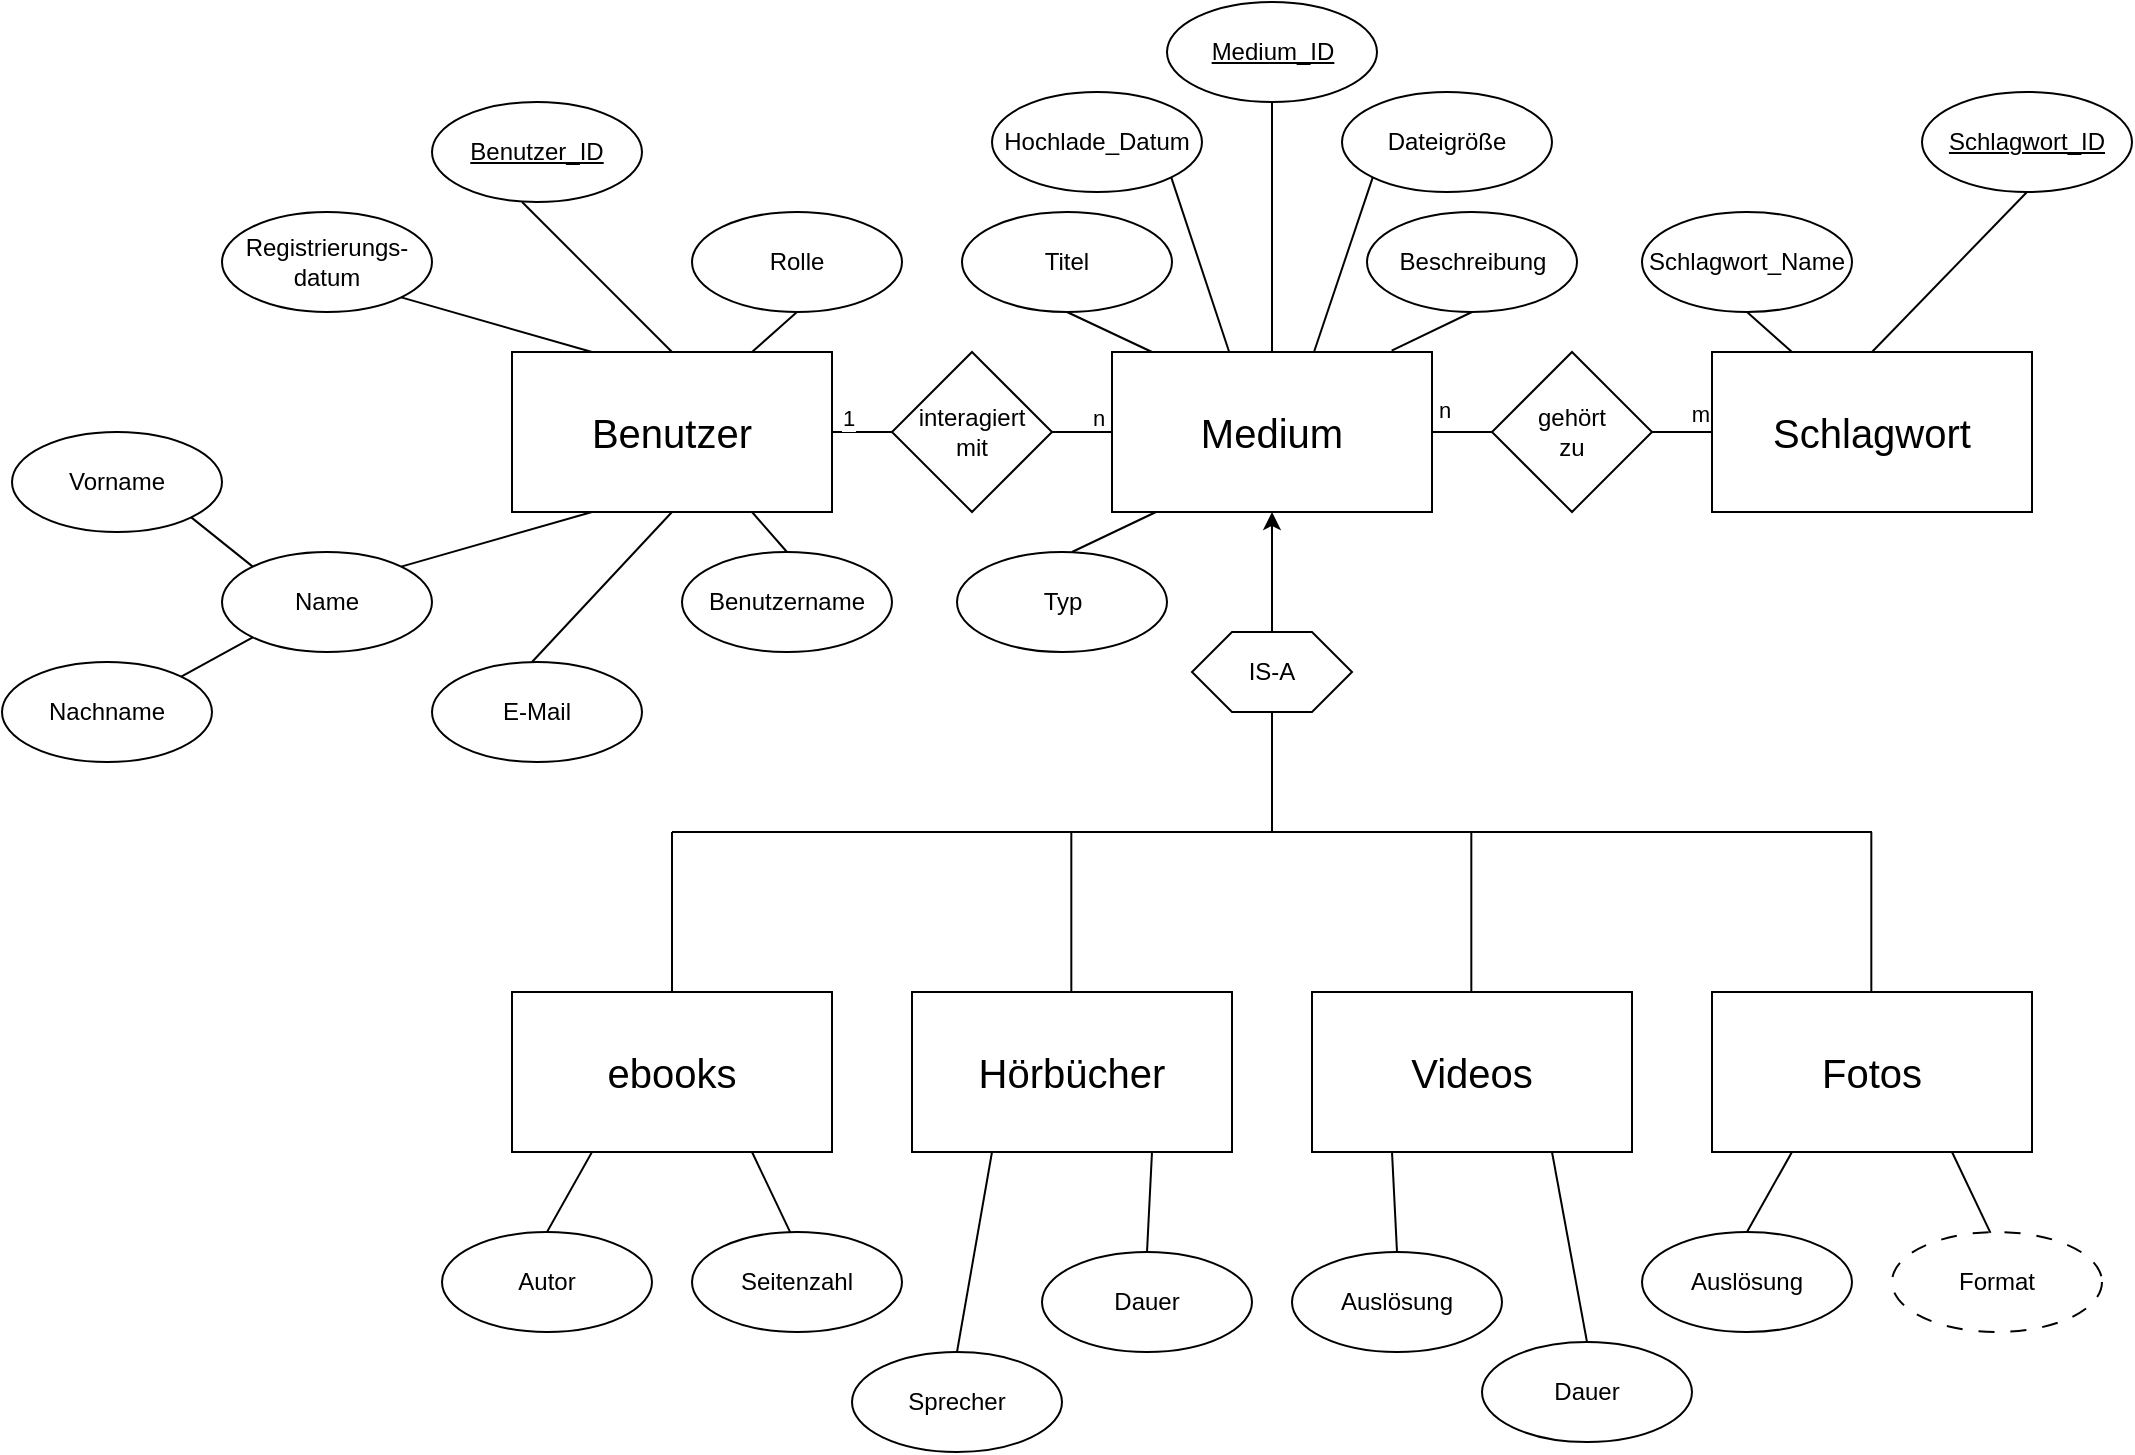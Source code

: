 <mxfile version="24.7.7">
  <diagram id="R2lEEEUBdFMjLlhIrx00" name="Page-1">
    <mxGraphModel dx="2887" dy="1119" grid="1" gridSize="5" guides="1" tooltips="1" connect="1" arrows="1" fold="1" page="1" pageScale="1" pageWidth="850" pageHeight="1100" math="0" shadow="0" extFonts="Permanent Marker^https://fonts.googleapis.com/css?family=Permanent+Marker">
      <root>
        <mxCell id="0" />
        <mxCell id="1" parent="0" />
        <mxCell id="lK1wHHD9UDWwdaMTe6ev-1" value="&lt;font style=&quot;font-size: 20px;&quot;&gt;Benutzer&lt;/font&gt;" style="rounded=0;whiteSpace=wrap;html=1;" parent="1" vertex="1">
          <mxGeometry x="40" y="280" width="160" height="80" as="geometry" />
        </mxCell>
        <mxCell id="lK1wHHD9UDWwdaMTe6ev-2" value="&lt;span style=&quot;font-size: 20px;&quot;&gt;ebooks&lt;/span&gt;" style="rounded=0;whiteSpace=wrap;html=1;" parent="1" vertex="1">
          <mxGeometry x="40" y="600" width="160" height="80" as="geometry" />
        </mxCell>
        <mxCell id="lK1wHHD9UDWwdaMTe6ev-3" value="&lt;span style=&quot;font-size: 20px;&quot;&gt;Hörbücher&lt;/span&gt;" style="rounded=0;whiteSpace=wrap;html=1;" parent="1" vertex="1">
          <mxGeometry x="240" y="600" width="160" height="80" as="geometry" />
        </mxCell>
        <mxCell id="lK1wHHD9UDWwdaMTe6ev-4" value="&lt;span style=&quot;font-size: 20px;&quot;&gt;Fotos&lt;/span&gt;" style="rounded=0;whiteSpace=wrap;html=1;" parent="1" vertex="1">
          <mxGeometry x="640" y="600" width="160" height="80" as="geometry" />
        </mxCell>
        <mxCell id="lK1wHHD9UDWwdaMTe6ev-5" value="&lt;span style=&quot;font-size: 20px;&quot;&gt;Videos&lt;/span&gt;" style="rounded=0;whiteSpace=wrap;html=1;" parent="1" vertex="1">
          <mxGeometry x="440" y="600" width="160" height="80" as="geometry" />
        </mxCell>
        <mxCell id="lK1wHHD9UDWwdaMTe6ev-8" value="interagiert&lt;br&gt;mit" style="rhombus;whiteSpace=wrap;html=1;" parent="1" vertex="1">
          <mxGeometry x="230" y="280" width="80" height="80" as="geometry" />
        </mxCell>
        <mxCell id="lK1wHHD9UDWwdaMTe6ev-11" value="&lt;span style=&quot;font-size: 20px;&quot;&gt;Medium&lt;/span&gt;" style="rounded=0;whiteSpace=wrap;html=1;" parent="1" vertex="1">
          <mxGeometry x="340" y="280" width="160" height="80" as="geometry" />
        </mxCell>
        <mxCell id="lK1wHHD9UDWwdaMTe6ev-13" value="&lt;span style=&quot;font-size: 20px;&quot;&gt;Schlagwort&lt;/span&gt;" style="rounded=0;whiteSpace=wrap;html=1;" parent="1" vertex="1">
          <mxGeometry x="640" y="280" width="160" height="80" as="geometry" />
        </mxCell>
        <mxCell id="lK1wHHD9UDWwdaMTe6ev-14" value="gehört&lt;br&gt;zu" style="rhombus;whiteSpace=wrap;html=1;" parent="1" vertex="1">
          <mxGeometry x="530" y="280" width="80" height="80" as="geometry" />
        </mxCell>
        <mxCell id="lK1wHHD9UDWwdaMTe6ev-20" value="" style="endArrow=none;html=1;rounded=0;exitX=0.5;exitY=0;exitDx=0;exitDy=0;" parent="1" source="lK1wHHD9UDWwdaMTe6ev-2" edge="1">
          <mxGeometry width="50" height="50" relative="1" as="geometry">
            <mxPoint x="460" y="500" as="sourcePoint" />
            <mxPoint x="120" y="520" as="targetPoint" />
          </mxGeometry>
        </mxCell>
        <mxCell id="lK1wHHD9UDWwdaMTe6ev-22" value="" style="endArrow=none;html=1;rounded=0;exitX=0.5;exitY=0;exitDx=0;exitDy=0;" parent="1" edge="1">
          <mxGeometry width="50" height="50" relative="1" as="geometry">
            <mxPoint x="319.66" y="600" as="sourcePoint" />
            <mxPoint x="319.66" y="520" as="targetPoint" />
          </mxGeometry>
        </mxCell>
        <mxCell id="lK1wHHD9UDWwdaMTe6ev-24" value="" style="endArrow=none;html=1;rounded=0;exitX=0.5;exitY=0;exitDx=0;exitDy=0;" parent="1" edge="1">
          <mxGeometry width="50" height="50" relative="1" as="geometry">
            <mxPoint x="519.66" y="600" as="sourcePoint" />
            <mxPoint x="519.66" y="520" as="targetPoint" />
          </mxGeometry>
        </mxCell>
        <mxCell id="lK1wHHD9UDWwdaMTe6ev-26" value="" style="endArrow=none;html=1;rounded=0;exitX=0.5;exitY=0;exitDx=0;exitDy=0;" parent="1" edge="1">
          <mxGeometry width="50" height="50" relative="1" as="geometry">
            <mxPoint x="719.66" y="600" as="sourcePoint" />
            <mxPoint x="719.66" y="520" as="targetPoint" />
          </mxGeometry>
        </mxCell>
        <mxCell id="lK1wHHD9UDWwdaMTe6ev-33" value="" style="endArrow=none;html=1;rounded=0;exitX=1;exitY=0.5;exitDx=0;exitDy=0;entryX=0;entryY=0.5;entryDx=0;entryDy=0;" parent="1" source="lK1wHHD9UDWwdaMTe6ev-1" target="lK1wHHD9UDWwdaMTe6ev-8" edge="1">
          <mxGeometry width="50" height="50" relative="1" as="geometry">
            <mxPoint x="460" y="500" as="sourcePoint" />
            <mxPoint x="510" y="450" as="targetPoint" />
          </mxGeometry>
        </mxCell>
        <mxCell id="lK1wHHD9UDWwdaMTe6ev-34" value="n" style="edgeLabel;html=1;align=center;verticalAlign=middle;resizable=0;points=[];" parent="1" vertex="1" connectable="0">
          <mxGeometry x="245" y="605.002" as="geometry">
            <mxPoint x="88" y="-292" as="offset" />
          </mxGeometry>
        </mxCell>
        <mxCell id="lK1wHHD9UDWwdaMTe6ev-35" value="" style="endArrow=none;html=1;rounded=0;exitX=1;exitY=0.5;exitDx=0;exitDy=0;entryX=0;entryY=0.5;entryDx=0;entryDy=0;" parent="1" source="lK1wHHD9UDWwdaMTe6ev-8" target="lK1wHHD9UDWwdaMTe6ev-11" edge="1">
          <mxGeometry width="50" height="50" relative="1" as="geometry">
            <mxPoint x="460" y="500" as="sourcePoint" />
            <mxPoint x="510" y="450" as="targetPoint" />
          </mxGeometry>
        </mxCell>
        <mxCell id="lK1wHHD9UDWwdaMTe6ev-36" value="1" style="edgeLabel;html=1;align=center;verticalAlign=middle;resizable=0;points=[];" parent="1" vertex="1" connectable="0">
          <mxGeometry x="120" y="605.002" as="geometry">
            <mxPoint x="88" y="-292" as="offset" />
          </mxGeometry>
        </mxCell>
        <mxCell id="lK1wHHD9UDWwdaMTe6ev-37" value="" style="endArrow=none;html=1;rounded=0;exitX=1;exitY=0.5;exitDx=0;exitDy=0;entryX=0;entryY=0.5;entryDx=0;entryDy=0;" parent="1" source="lK1wHHD9UDWwdaMTe6ev-11" target="lK1wHHD9UDWwdaMTe6ev-14" edge="1">
          <mxGeometry width="50" height="50" relative="1" as="geometry">
            <mxPoint x="460" y="495" as="sourcePoint" />
            <mxPoint x="510" y="445" as="targetPoint" />
          </mxGeometry>
        </mxCell>
        <mxCell id="lK1wHHD9UDWwdaMTe6ev-38" value="n" style="edgeLabel;html=1;align=center;verticalAlign=middle;resizable=0;points=[];" parent="1" vertex="1" connectable="0">
          <mxGeometry x="325" y="435.002" as="geometry">
            <mxPoint x="181" y="-126" as="offset" />
          </mxGeometry>
        </mxCell>
        <mxCell id="lK1wHHD9UDWwdaMTe6ev-39" value="m" style="edgeLabel;html=1;align=center;verticalAlign=middle;resizable=0;points=[];" parent="1" vertex="1" connectable="0">
          <mxGeometry x="135" y="620.002" as="geometry">
            <mxPoint x="499" y="-309" as="offset" />
          </mxGeometry>
        </mxCell>
        <mxCell id="lK1wHHD9UDWwdaMTe6ev-42" value="" style="endArrow=none;html=1;rounded=0;exitX=1;exitY=0.5;exitDx=0;exitDy=0;entryX=0;entryY=0.5;entryDx=0;entryDy=0;" parent="1" source="lK1wHHD9UDWwdaMTe6ev-14" target="lK1wHHD9UDWwdaMTe6ev-13" edge="1">
          <mxGeometry width="50" height="50" relative="1" as="geometry">
            <mxPoint x="460" y="495" as="sourcePoint" />
            <mxPoint x="510" y="445" as="targetPoint" />
          </mxGeometry>
        </mxCell>
        <mxCell id="lK1wHHD9UDWwdaMTe6ev-43" value="IS-A" style="shape=hexagon;perimeter=hexagonPerimeter2;whiteSpace=wrap;html=1;fixedSize=1;" parent="1" vertex="1">
          <mxGeometry x="380" y="420" width="80" height="40" as="geometry" />
        </mxCell>
        <mxCell id="lK1wHHD9UDWwdaMTe6ev-51" value="" style="endArrow=none;html=1;rounded=0;" parent="1" edge="1">
          <mxGeometry width="50" height="50" relative="1" as="geometry">
            <mxPoint x="120" y="520" as="sourcePoint" />
            <mxPoint x="720" y="520" as="targetPoint" />
          </mxGeometry>
        </mxCell>
        <mxCell id="lK1wHHD9UDWwdaMTe6ev-52" value="" style="endArrow=none;html=1;rounded=0;entryX=0.5;entryY=1;entryDx=0;entryDy=0;" parent="1" target="lK1wHHD9UDWwdaMTe6ev-43" edge="1">
          <mxGeometry width="50" height="50" relative="1" as="geometry">
            <mxPoint x="420" y="520" as="sourcePoint" />
            <mxPoint x="510" y="445" as="targetPoint" />
          </mxGeometry>
        </mxCell>
        <mxCell id="lK1wHHD9UDWwdaMTe6ev-53" value="" style="endArrow=classic;html=1;rounded=0;entryX=0.5;entryY=1;entryDx=0;entryDy=0;exitX=0.5;exitY=0;exitDx=0;exitDy=0;endFill=1;" parent="1" source="lK1wHHD9UDWwdaMTe6ev-43" target="lK1wHHD9UDWwdaMTe6ev-11" edge="1">
          <mxGeometry width="50" height="50" relative="1" as="geometry">
            <mxPoint x="425" y="525" as="sourcePoint" />
            <mxPoint x="425" y="465" as="targetPoint" />
          </mxGeometry>
        </mxCell>
        <mxCell id="lK1wHHD9UDWwdaMTe6ev-54" value="Titel" style="ellipse;whiteSpace=wrap;html=1;" parent="1" vertex="1">
          <mxGeometry x="265" y="210" width="105" height="50" as="geometry" />
        </mxCell>
        <mxCell id="lK1wHHD9UDWwdaMTe6ev-56" value="Hochlade_Datum" style="ellipse;whiteSpace=wrap;html=1;" parent="1" vertex="1">
          <mxGeometry x="280" y="150" width="105" height="50" as="geometry" />
        </mxCell>
        <mxCell id="lK1wHHD9UDWwdaMTe6ev-57" value="Beschreibung" style="ellipse;whiteSpace=wrap;html=1;" parent="1" vertex="1">
          <mxGeometry x="467.5" y="210" width="105" height="50" as="geometry" />
        </mxCell>
        <mxCell id="lK1wHHD9UDWwdaMTe6ev-58" value="Dateigröße" style="ellipse;whiteSpace=wrap;html=1;" parent="1" vertex="1">
          <mxGeometry x="455" y="150" width="105" height="50" as="geometry" />
        </mxCell>
        <mxCell id="lK1wHHD9UDWwdaMTe6ev-61" value="" style="endArrow=none;html=1;rounded=0;entryX=0.5;entryY=1;entryDx=0;entryDy=0;exitX=0.874;exitY=-0.009;exitDx=0;exitDy=0;exitPerimeter=0;" parent="1" source="lK1wHHD9UDWwdaMTe6ev-11" target="lK1wHHD9UDWwdaMTe6ev-57" edge="1">
          <mxGeometry width="50" height="50" relative="1" as="geometry">
            <mxPoint x="455" y="310" as="sourcePoint" />
            <mxPoint x="505" y="260" as="targetPoint" />
          </mxGeometry>
        </mxCell>
        <mxCell id="lK1wHHD9UDWwdaMTe6ev-62" value="" style="endArrow=none;html=1;rounded=0;entryX=0.5;entryY=1;entryDx=0;entryDy=0;" parent="1" target="lK1wHHD9UDWwdaMTe6ev-54" edge="1">
          <mxGeometry width="50" height="50" relative="1" as="geometry">
            <mxPoint x="360" y="280" as="sourcePoint" />
            <mxPoint x="400" y="250" as="targetPoint" />
          </mxGeometry>
        </mxCell>
        <mxCell id="lK1wHHD9UDWwdaMTe6ev-63" value="" style="endArrow=none;html=1;rounded=0;entryX=0;entryY=1;entryDx=0;entryDy=0;" parent="1" target="lK1wHHD9UDWwdaMTe6ev-58" edge="1">
          <mxGeometry width="50" height="50" relative="1" as="geometry">
            <mxPoint x="441" y="280" as="sourcePoint" />
            <mxPoint x="445" y="205" as="targetPoint" />
          </mxGeometry>
        </mxCell>
        <mxCell id="lK1wHHD9UDWwdaMTe6ev-64" value="" style="endArrow=none;html=1;rounded=0;exitX=0.367;exitY=0.005;exitDx=0;exitDy=0;exitPerimeter=0;entryX=1;entryY=1;entryDx=0;entryDy=0;" parent="1" source="lK1wHHD9UDWwdaMTe6ev-11" target="lK1wHHD9UDWwdaMTe6ev-56" edge="1">
          <mxGeometry width="50" height="50" relative="1" as="geometry">
            <mxPoint x="455" y="310" as="sourcePoint" />
            <mxPoint x="505" y="260" as="targetPoint" />
          </mxGeometry>
        </mxCell>
        <mxCell id="lK1wHHD9UDWwdaMTe6ev-68" value="Autor" style="ellipse;whiteSpace=wrap;html=1;" parent="1" vertex="1">
          <mxGeometry x="5" y="720" width="105" height="50" as="geometry" />
        </mxCell>
        <mxCell id="lK1wHHD9UDWwdaMTe6ev-69" value="Seitenzahl" style="ellipse;whiteSpace=wrap;html=1;" parent="1" vertex="1">
          <mxGeometry x="130" y="720" width="105" height="50" as="geometry" />
        </mxCell>
        <mxCell id="lK1wHHD9UDWwdaMTe6ev-70" value="" style="endArrow=none;html=1;rounded=0;exitX=0.5;exitY=0;exitDx=0;exitDy=0;entryX=0.25;entryY=1;entryDx=0;entryDy=0;" parent="1" source="lK1wHHD9UDWwdaMTe6ev-68" target="lK1wHHD9UDWwdaMTe6ev-2" edge="1">
          <mxGeometry width="50" height="50" relative="1" as="geometry">
            <mxPoint x="260" y="790" as="sourcePoint" />
            <mxPoint x="310" y="740" as="targetPoint" />
          </mxGeometry>
        </mxCell>
        <mxCell id="lK1wHHD9UDWwdaMTe6ev-71" value="" style="endArrow=none;html=1;rounded=0;exitX=0.469;exitY=0.009;exitDx=0;exitDy=0;exitPerimeter=0;entryX=0.75;entryY=1;entryDx=0;entryDy=0;" parent="1" source="lK1wHHD9UDWwdaMTe6ev-69" target="lK1wHHD9UDWwdaMTe6ev-2" edge="1">
          <mxGeometry width="50" height="50" relative="1" as="geometry">
            <mxPoint x="260" y="790" as="sourcePoint" />
            <mxPoint x="310" y="740" as="targetPoint" />
          </mxGeometry>
        </mxCell>
        <mxCell id="lK1wHHD9UDWwdaMTe6ev-72" value="Dauer" style="ellipse;whiteSpace=wrap;html=1;" parent="1" vertex="1">
          <mxGeometry x="305" y="730" width="105" height="50" as="geometry" />
        </mxCell>
        <mxCell id="lK1wHHD9UDWwdaMTe6ev-73" value="Sprecher" style="ellipse;whiteSpace=wrap;html=1;" parent="1" vertex="1">
          <mxGeometry x="210" y="780" width="105" height="50" as="geometry" />
        </mxCell>
        <mxCell id="lK1wHHD9UDWwdaMTe6ev-74" value="" style="endArrow=none;html=1;rounded=0;exitX=0.5;exitY=0;exitDx=0;exitDy=0;entryX=0.25;entryY=1;entryDx=0;entryDy=0;" parent="1" source="lK1wHHD9UDWwdaMTe6ev-73" target="lK1wHHD9UDWwdaMTe6ev-3" edge="1">
          <mxGeometry width="50" height="50" relative="1" as="geometry">
            <mxPoint x="260" y="790" as="sourcePoint" />
            <mxPoint x="310" y="740" as="targetPoint" />
          </mxGeometry>
        </mxCell>
        <mxCell id="lK1wHHD9UDWwdaMTe6ev-77" value="" style="endArrow=none;html=1;rounded=0;entryX=0.5;entryY=0;entryDx=0;entryDy=0;exitX=0.75;exitY=1;exitDx=0;exitDy=0;" parent="1" source="lK1wHHD9UDWwdaMTe6ev-3" target="lK1wHHD9UDWwdaMTe6ev-72" edge="1">
          <mxGeometry width="50" height="50" relative="1" as="geometry">
            <mxPoint x="260" y="790" as="sourcePoint" />
            <mxPoint x="310" y="740" as="targetPoint" />
          </mxGeometry>
        </mxCell>
        <mxCell id="lK1wHHD9UDWwdaMTe6ev-78" value="Auslösung" style="ellipse;whiteSpace=wrap;html=1;" parent="1" vertex="1">
          <mxGeometry x="430" y="730" width="105" height="50" as="geometry" />
        </mxCell>
        <mxCell id="lK1wHHD9UDWwdaMTe6ev-79" value="" style="endArrow=none;html=1;rounded=0;entryX=0.25;entryY=1;entryDx=0;entryDy=0;entryPerimeter=0;exitX=0.5;exitY=0;exitDx=0;exitDy=0;" parent="1" source="lK1wHHD9UDWwdaMTe6ev-78" target="lK1wHHD9UDWwdaMTe6ev-5" edge="1">
          <mxGeometry width="50" height="50" relative="1" as="geometry">
            <mxPoint x="260" y="790" as="sourcePoint" />
            <mxPoint x="310" y="740" as="targetPoint" />
          </mxGeometry>
        </mxCell>
        <mxCell id="lK1wHHD9UDWwdaMTe6ev-80" value="Dauer" style="ellipse;whiteSpace=wrap;html=1;" parent="1" vertex="1">
          <mxGeometry x="525" y="775" width="105" height="50" as="geometry" />
        </mxCell>
        <mxCell id="lK1wHHD9UDWwdaMTe6ev-81" value="" style="endArrow=none;html=1;rounded=0;exitX=0.5;exitY=0;exitDx=0;exitDy=0;entryX=0.75;entryY=1;entryDx=0;entryDy=0;" parent="1" source="lK1wHHD9UDWwdaMTe6ev-80" target="lK1wHHD9UDWwdaMTe6ev-5" edge="1">
          <mxGeometry width="50" height="50" relative="1" as="geometry">
            <mxPoint x="260" y="790" as="sourcePoint" />
            <mxPoint x="310" y="740" as="targetPoint" />
          </mxGeometry>
        </mxCell>
        <mxCell id="lK1wHHD9UDWwdaMTe6ev-82" value="Auslösung" style="ellipse;whiteSpace=wrap;html=1;" parent="1" vertex="1">
          <mxGeometry x="605" y="720" width="105" height="50" as="geometry" />
        </mxCell>
        <mxCell id="lK1wHHD9UDWwdaMTe6ev-83" value="Format" style="ellipse;whiteSpace=wrap;html=1;dashed=1;dashPattern=8 8;" parent="1" vertex="1">
          <mxGeometry x="730" y="720" width="105" height="50" as="geometry" />
        </mxCell>
        <mxCell id="lK1wHHD9UDWwdaMTe6ev-84" value="" style="endArrow=none;html=1;rounded=0;exitX=0.5;exitY=0;exitDx=0;exitDy=0;entryX=0.25;entryY=1;entryDx=0;entryDy=0;" parent="1" source="lK1wHHD9UDWwdaMTe6ev-82" edge="1">
          <mxGeometry width="50" height="50" relative="1" as="geometry">
            <mxPoint x="860" y="790" as="sourcePoint" />
            <mxPoint x="680" y="680" as="targetPoint" />
          </mxGeometry>
        </mxCell>
        <mxCell id="lK1wHHD9UDWwdaMTe6ev-85" value="" style="endArrow=none;html=1;rounded=0;exitX=0.469;exitY=0.009;exitDx=0;exitDy=0;exitPerimeter=0;entryX=0.75;entryY=1;entryDx=0;entryDy=0;" parent="1" source="lK1wHHD9UDWwdaMTe6ev-83" edge="1">
          <mxGeometry width="50" height="50" relative="1" as="geometry">
            <mxPoint x="860" y="790" as="sourcePoint" />
            <mxPoint x="760" y="680" as="targetPoint" />
          </mxGeometry>
        </mxCell>
        <mxCell id="lK1wHHD9UDWwdaMTe6ev-86" value="&lt;u&gt;Medium_ID&lt;/u&gt;" style="ellipse;whiteSpace=wrap;html=1;" parent="1" vertex="1">
          <mxGeometry x="367.5" y="105" width="105" height="50" as="geometry" />
        </mxCell>
        <mxCell id="lK1wHHD9UDWwdaMTe6ev-87" value="" style="endArrow=none;html=1;rounded=0;entryX=0.5;entryY=1;entryDx=0;entryDy=0;" parent="1" target="lK1wHHD9UDWwdaMTe6ev-86" edge="1">
          <mxGeometry width="50" height="50" relative="1" as="geometry">
            <mxPoint x="420" y="280" as="sourcePoint" />
            <mxPoint x="615" y="215" as="targetPoint" />
          </mxGeometry>
        </mxCell>
        <mxCell id="lK1wHHD9UDWwdaMTe6ev-88" value="&lt;u&gt;Schlagwort_ID&lt;/u&gt;" style="ellipse;whiteSpace=wrap;html=1;" parent="1" vertex="1">
          <mxGeometry x="745" y="150" width="105" height="50" as="geometry" />
        </mxCell>
        <mxCell id="lK1wHHD9UDWwdaMTe6ev-89" value="Schlagwort_Name" style="ellipse;whiteSpace=wrap;html=1;" parent="1" vertex="1">
          <mxGeometry x="605" y="210" width="105" height="50" as="geometry" />
        </mxCell>
        <mxCell id="lK1wHHD9UDWwdaMTe6ev-90" value="" style="endArrow=none;html=1;rounded=0;exitX=0.5;exitY=1;exitDx=0;exitDy=0;entryX=0.25;entryY=0;entryDx=0;entryDy=0;" parent="1" source="lK1wHHD9UDWwdaMTe6ev-89" target="lK1wHHD9UDWwdaMTe6ev-13" edge="1">
          <mxGeometry width="50" height="50" relative="1" as="geometry">
            <mxPoint x="560" y="260" as="sourcePoint" />
            <mxPoint x="610" y="210" as="targetPoint" />
          </mxGeometry>
        </mxCell>
        <mxCell id="lK1wHHD9UDWwdaMTe6ev-92" value="" style="endArrow=none;html=1;rounded=0;exitX=0.5;exitY=1;exitDx=0;exitDy=0;entryX=0.5;entryY=0;entryDx=0;entryDy=0;" parent="1" source="lK1wHHD9UDWwdaMTe6ev-88" target="lK1wHHD9UDWwdaMTe6ev-13" edge="1">
          <mxGeometry width="50" height="50" relative="1" as="geometry">
            <mxPoint x="560" y="260" as="sourcePoint" />
            <mxPoint x="610" y="210" as="targetPoint" />
          </mxGeometry>
        </mxCell>
        <mxCell id="lK1wHHD9UDWwdaMTe6ev-93" value="&lt;u&gt;Benutzer_ID&lt;/u&gt;" style="ellipse;whiteSpace=wrap;html=1;" parent="1" vertex="1">
          <mxGeometry y="155" width="105" height="50" as="geometry" />
        </mxCell>
        <mxCell id="lK1wHHD9UDWwdaMTe6ev-94" value="Rolle" style="ellipse;whiteSpace=wrap;html=1;" parent="1" vertex="1">
          <mxGeometry x="130" y="210" width="105" height="50" as="geometry" />
        </mxCell>
        <mxCell id="lK1wHHD9UDWwdaMTe6ev-95" value="" style="endArrow=none;html=1;rounded=0;exitX=0.429;exitY=1;exitDx=0;exitDy=0;exitPerimeter=0;entryX=0.5;entryY=0;entryDx=0;entryDy=0;" parent="1" source="lK1wHHD9UDWwdaMTe6ev-93" target="lK1wHHD9UDWwdaMTe6ev-1" edge="1">
          <mxGeometry width="50" height="50" relative="1" as="geometry">
            <mxPoint x="560" y="395" as="sourcePoint" />
            <mxPoint x="610" y="345" as="targetPoint" />
          </mxGeometry>
        </mxCell>
        <mxCell id="lK1wHHD9UDWwdaMTe6ev-96" value="" style="endArrow=none;html=1;rounded=0;entryX=0.5;entryY=1;entryDx=0;entryDy=0;exitX=0.75;exitY=0;exitDx=0;exitDy=0;" parent="1" source="lK1wHHD9UDWwdaMTe6ev-1" target="lK1wHHD9UDWwdaMTe6ev-94" edge="1">
          <mxGeometry width="50" height="50" relative="1" as="geometry">
            <mxPoint x="395" y="310" as="sourcePoint" />
            <mxPoint x="445" y="260" as="targetPoint" />
          </mxGeometry>
        </mxCell>
        <mxCell id="lK1wHHD9UDWwdaMTe6ev-97" value="Benutzername" style="ellipse;whiteSpace=wrap;html=1;" parent="1" vertex="1">
          <mxGeometry x="125" y="380" width="105" height="50" as="geometry" />
        </mxCell>
        <mxCell id="lK1wHHD9UDWwdaMTe6ev-98" value="" style="endArrow=none;html=1;rounded=0;entryX=0.5;entryY=0;entryDx=0;entryDy=0;exitX=0.75;exitY=1;exitDx=0;exitDy=0;" parent="1" source="lK1wHHD9UDWwdaMTe6ev-1" target="lK1wHHD9UDWwdaMTe6ev-97" edge="1">
          <mxGeometry width="50" height="50" relative="1" as="geometry">
            <mxPoint x="230" y="310" as="sourcePoint" />
            <mxPoint x="280" y="260" as="targetPoint" />
          </mxGeometry>
        </mxCell>
        <mxCell id="lK1wHHD9UDWwdaMTe6ev-99" value="E-Mail" style="ellipse;whiteSpace=wrap;html=1;" parent="1" vertex="1">
          <mxGeometry y="435" width="105" height="50" as="geometry" />
        </mxCell>
        <mxCell id="lK1wHHD9UDWwdaMTe6ev-100" value="" style="endArrow=none;html=1;rounded=0;entryX=0.5;entryY=1;entryDx=0;entryDy=0;" parent="1" target="lK1wHHD9UDWwdaMTe6ev-1" edge="1">
          <mxGeometry width="50" height="50" relative="1" as="geometry">
            <mxPoint x="50" y="435" as="sourcePoint" />
            <mxPoint x="110" y="370" as="targetPoint" />
          </mxGeometry>
        </mxCell>
        <mxCell id="lK1wHHD9UDWwdaMTe6ev-101" value="Name" style="ellipse;whiteSpace=wrap;html=1;" parent="1" vertex="1">
          <mxGeometry x="-105" y="380" width="105" height="50" as="geometry" />
        </mxCell>
        <mxCell id="lK1wHHD9UDWwdaMTe6ev-102" value="Registrierungs-&lt;br&gt;datum" style="ellipse;whiteSpace=wrap;html=1;" parent="1" vertex="1">
          <mxGeometry x="-105" y="210" width="105" height="50" as="geometry" />
        </mxCell>
        <mxCell id="lK1wHHD9UDWwdaMTe6ev-103" value="" style="endArrow=none;html=1;rounded=0;entryX=1;entryY=1;entryDx=0;entryDy=0;exitX=0.25;exitY=0;exitDx=0;exitDy=0;" parent="1" source="lK1wHHD9UDWwdaMTe6ev-1" target="lK1wHHD9UDWwdaMTe6ev-102" edge="1">
          <mxGeometry width="50" height="50" relative="1" as="geometry">
            <mxPoint x="230" y="310" as="sourcePoint" />
            <mxPoint x="280" y="260" as="targetPoint" />
          </mxGeometry>
        </mxCell>
        <mxCell id="lK1wHHD9UDWwdaMTe6ev-104" value="" style="endArrow=none;html=1;rounded=0;exitX=0.25;exitY=1;exitDx=0;exitDy=0;entryX=1;entryY=0;entryDx=0;entryDy=0;" parent="1" source="lK1wHHD9UDWwdaMTe6ev-1" target="lK1wHHD9UDWwdaMTe6ev-101" edge="1">
          <mxGeometry width="50" height="50" relative="1" as="geometry">
            <mxPoint x="230" y="310" as="sourcePoint" />
            <mxPoint x="280" y="260" as="targetPoint" />
          </mxGeometry>
        </mxCell>
        <mxCell id="lK1wHHD9UDWwdaMTe6ev-105" value="Vorname" style="ellipse;whiteSpace=wrap;html=1;" parent="1" vertex="1">
          <mxGeometry x="-210" y="320" width="105" height="50" as="geometry" />
        </mxCell>
        <mxCell id="lK1wHHD9UDWwdaMTe6ev-106" value="Nachname" style="ellipse;whiteSpace=wrap;html=1;" parent="1" vertex="1">
          <mxGeometry x="-215" y="435" width="105" height="50" as="geometry" />
        </mxCell>
        <mxCell id="lK1wHHD9UDWwdaMTe6ev-107" value="" style="endArrow=none;html=1;rounded=0;exitX=0;exitY=0;exitDx=0;exitDy=0;entryX=1;entryY=1;entryDx=0;entryDy=0;" parent="1" source="lK1wHHD9UDWwdaMTe6ev-101" target="lK1wHHD9UDWwdaMTe6ev-105" edge="1">
          <mxGeometry width="50" height="50" relative="1" as="geometry">
            <mxPoint x="230" y="305" as="sourcePoint" />
            <mxPoint x="280" y="255" as="targetPoint" />
          </mxGeometry>
        </mxCell>
        <mxCell id="lK1wHHD9UDWwdaMTe6ev-108" value="" style="endArrow=none;html=1;rounded=0;exitX=0;exitY=1;exitDx=0;exitDy=0;entryX=1;entryY=0;entryDx=0;entryDy=0;" parent="1" source="lK1wHHD9UDWwdaMTe6ev-101" target="lK1wHHD9UDWwdaMTe6ev-106" edge="1">
          <mxGeometry width="50" height="50" relative="1" as="geometry">
            <mxPoint x="230" y="305" as="sourcePoint" />
            <mxPoint x="280" y="255" as="targetPoint" />
          </mxGeometry>
        </mxCell>
        <mxCell id="xO_WYxofzeXo7sKEaix7-1" value="Typ" style="ellipse;whiteSpace=wrap;html=1;" vertex="1" parent="1">
          <mxGeometry x="262.5" y="380" width="105" height="50" as="geometry" />
        </mxCell>
        <mxCell id="xO_WYxofzeXo7sKEaix7-2" value="" style="endArrow=none;html=1;rounded=0;entryX=0.5;entryY=1;entryDx=0;entryDy=0;" edge="1" parent="1">
          <mxGeometry width="50" height="50" relative="1" as="geometry">
            <mxPoint x="362" y="360" as="sourcePoint" />
            <mxPoint x="320" y="380" as="targetPoint" />
          </mxGeometry>
        </mxCell>
      </root>
    </mxGraphModel>
  </diagram>
</mxfile>
